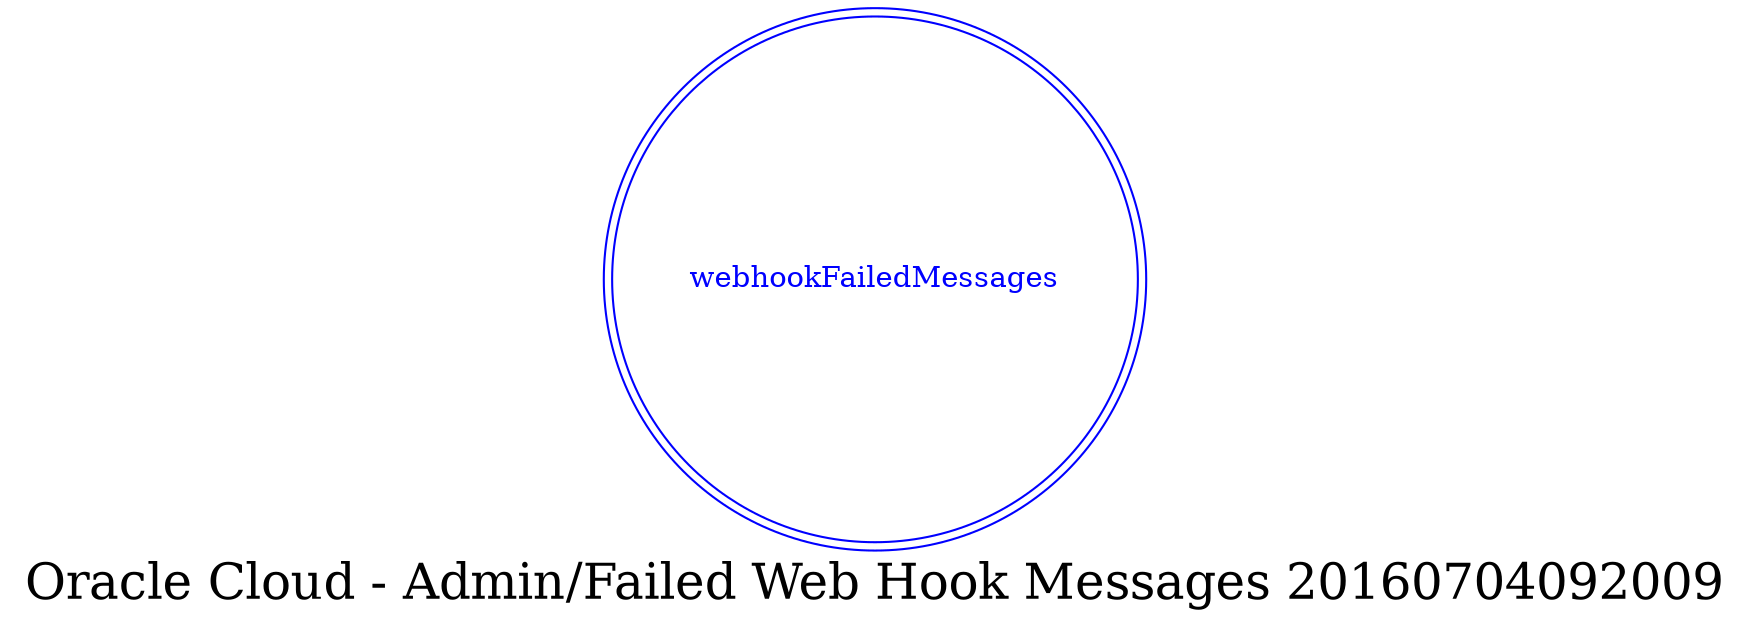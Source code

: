 digraph LexiconGraph {
graph[label="Oracle Cloud - Admin/Failed Web Hook Messages 20160704092009", fontsize=24]
splines=true
"webhookFailedMessages" [color=blue, fontcolor=blue, shape=doublecircle]
}
